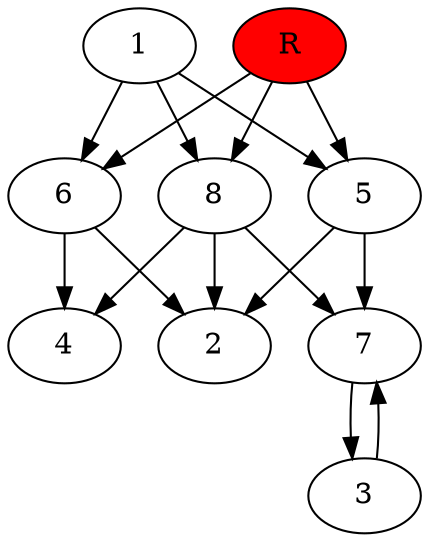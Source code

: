 digraph prb4038 {
	1
	2
	3
	4
	5
	6
	7
	8
	R [fillcolor="#ff0000" style=filled]
	1 -> 5
	1 -> 6
	1 -> 8
	3 -> 7
	5 -> 2
	5 -> 7
	6 -> 2
	6 -> 4
	7 -> 3
	8 -> 2
	8 -> 4
	8 -> 7
	R -> 5
	R -> 6
	R -> 8
}
